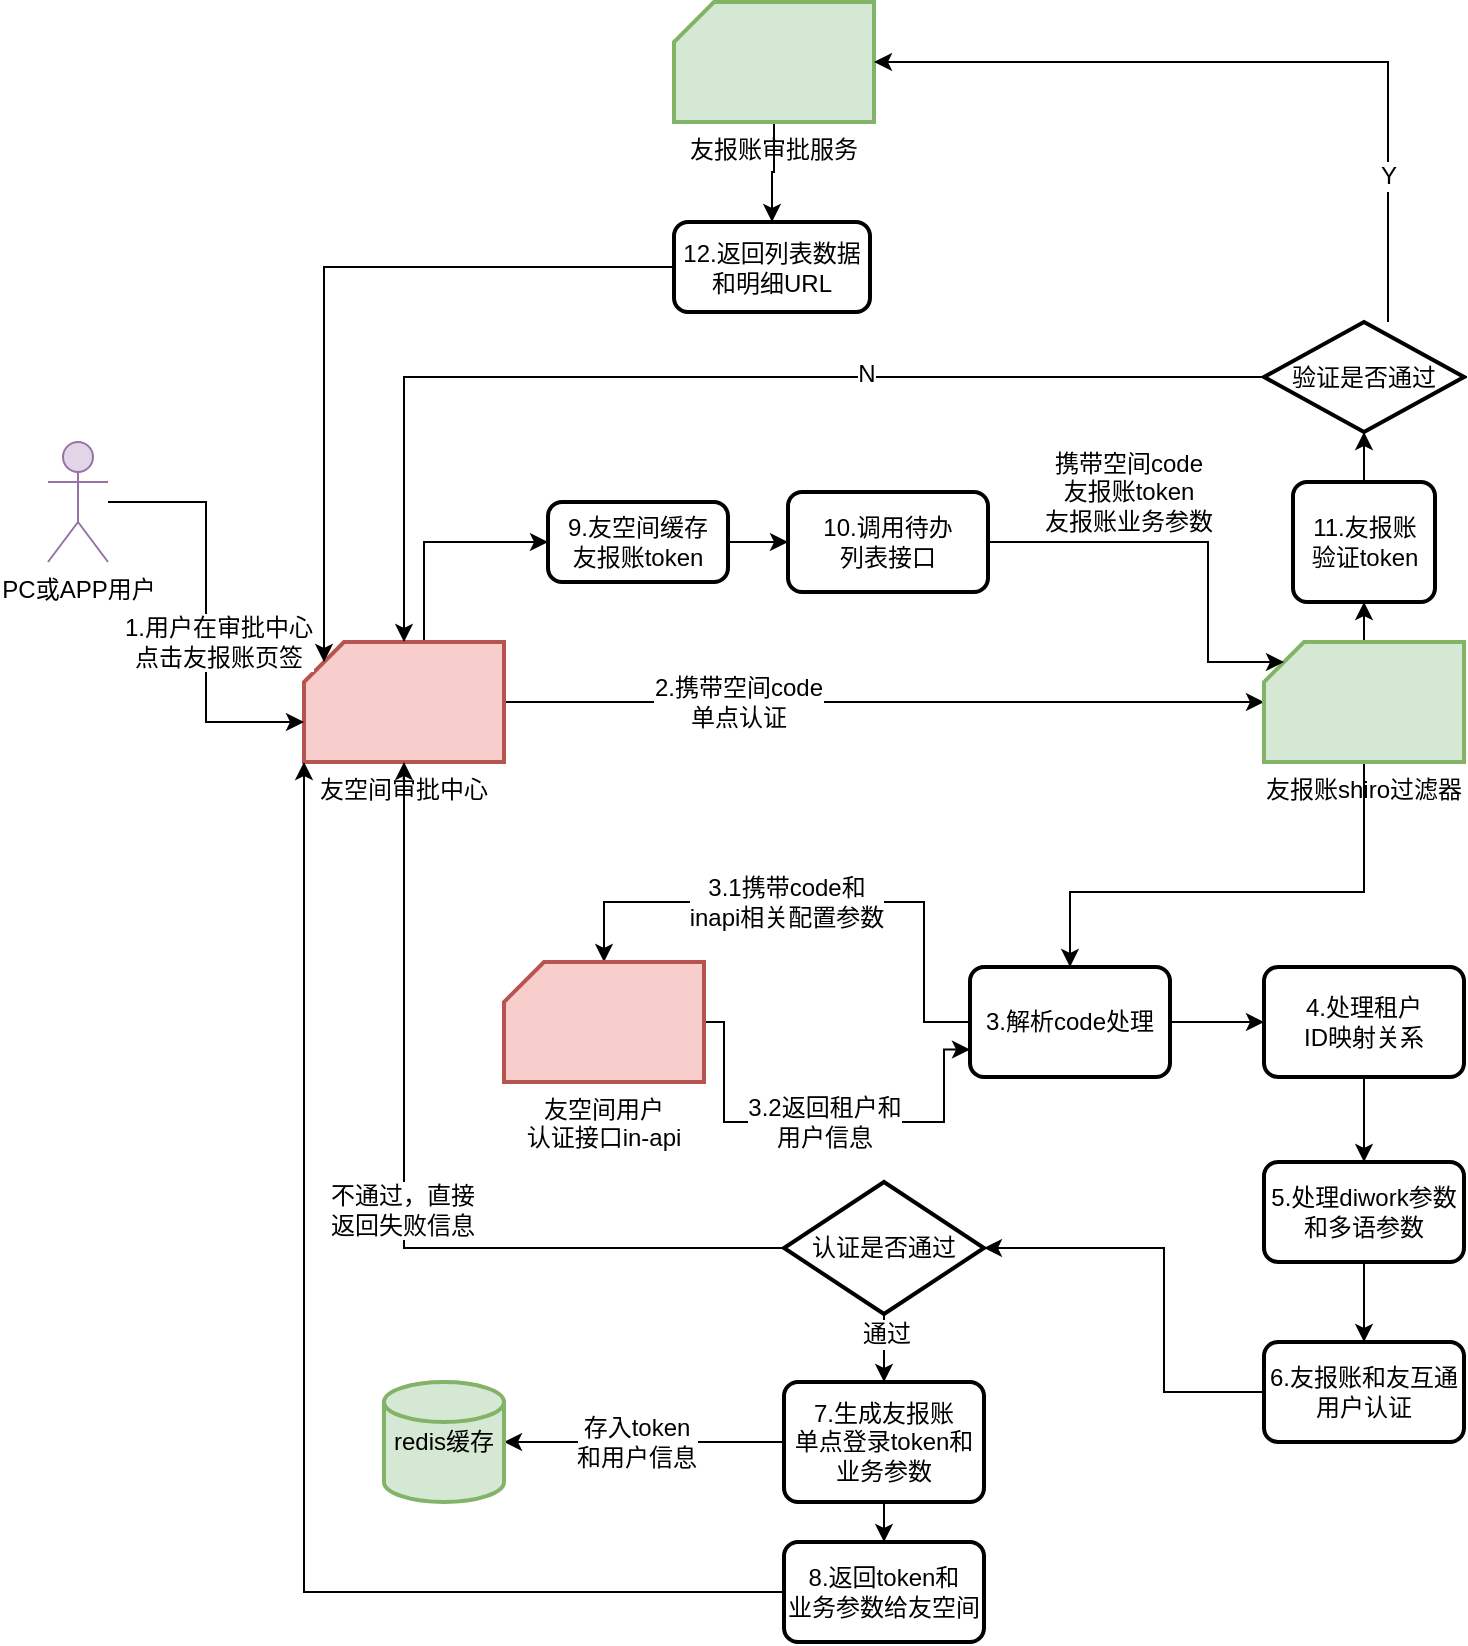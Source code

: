 <mxfile version="10.9.5" type="github"><diagram id="BJveGgi8liVFbk8krxyl" name="第 1 页"><mxGraphModel dx="899" dy="521" grid="1" gridSize="10" guides="1" tooltips="1" connect="1" arrows="1" fold="1" page="1" pageScale="1" pageWidth="827" pageHeight="1169" math="0" shadow="0"><root><mxCell id="0"/><mxCell id="1" parent="0"/><mxCell id="XAiSB0f5r0OcOl105Wh0-13" value="" style="edgeStyle=orthogonalEdgeStyle;rounded=0;orthogonalLoop=1;jettySize=auto;html=1;" parent="1" source="XAiSB0f5r0OcOl105Wh0-1" target="XAiSB0f5r0OcOl105Wh0-11" edge="1"><mxGeometry relative="1" as="geometry"><mxPoint x="467" y="475" as="targetPoint"/></mxGeometry></mxCell><mxCell id="XAiSB0f5r0OcOl105Wh0-14" value="2.携带空间code&lt;br&gt;单点认证" style="text;html=1;resizable=0;points=[];align=center;verticalAlign=middle;labelBackgroundColor=#ffffff;" parent="XAiSB0f5r0OcOl105Wh0-13" vertex="1" connectable="0"><mxGeometry x="-0.594" y="1" relative="1" as="geometry"><mxPoint x="39.5" y="1" as="offset"/></mxGeometry></mxCell><mxCell id="XAiSB0f5r0OcOl105Wh0-57" value="" style="edgeStyle=orthogonalEdgeStyle;rounded=0;orthogonalLoop=1;jettySize=auto;html=1;entryX=0;entryY=0.5;entryDx=0;entryDy=0;exitX=0;exitY=0;exitDx=60;exitDy=0;exitPerimeter=0;" parent="1" source="XAiSB0f5r0OcOl105Wh0-1" target="XAiSB0f5r0OcOl105Wh0-56" edge="1"><mxGeometry relative="1" as="geometry"><Array as="points"><mxPoint x="247" y="395"/></Array></mxGeometry></mxCell><mxCell id="XAiSB0f5r0OcOl105Wh0-1" value="友空间审批中心" style="verticalLabelPosition=bottom;verticalAlign=top;html=1;strokeWidth=2;shape=card;whiteSpace=wrap;size=20;arcSize=12;fillColor=#f8cecc;strokeColor=#b85450;" parent="1" vertex="1"><mxGeometry x="187" y="445" width="100" height="60" as="geometry"/></mxCell><mxCell id="XAiSB0f5r0OcOl105Wh0-74" value="" style="edgeStyle=orthogonalEdgeStyle;rounded=0;orthogonalLoop=1;jettySize=auto;html=1;" parent="1" source="XAiSB0f5r0OcOl105Wh0-2" target="XAiSB0f5r0OcOl105Wh0-72" edge="1"><mxGeometry relative="1" as="geometry"/></mxCell><mxCell id="XAiSB0f5r0OcOl105Wh0-2" value="友报账审批服务" style="verticalLabelPosition=bottom;verticalAlign=top;html=1;strokeWidth=2;shape=card;whiteSpace=wrap;size=20;arcSize=12;fillColor=#d5e8d4;strokeColor=#82b366;" parent="1" vertex="1"><mxGeometry x="372" y="125" width="100" height="60" as="geometry"/></mxCell><mxCell id="XAiSB0f5r0OcOl105Wh0-5" value="" style="edgeStyle=orthogonalEdgeStyle;rounded=0;orthogonalLoop=1;jettySize=auto;html=1;entryX=0;entryY=0;entryDx=0;entryDy=40;entryPerimeter=0;" parent="1" source="XAiSB0f5r0OcOl105Wh0-3" target="XAiSB0f5r0OcOl105Wh0-1" edge="1"><mxGeometry relative="1" as="geometry"><mxPoint x="112" y="495" as="targetPoint"/></mxGeometry></mxCell><mxCell id="XAiSB0f5r0OcOl105Wh0-6" value="1.用户在审批中心&lt;br&gt;点击友报账页签" style="text;html=1;resizable=0;points=[];align=center;verticalAlign=middle;labelBackgroundColor=#ffffff;" parent="XAiSB0f5r0OcOl105Wh0-5" vertex="1" connectable="0"><mxGeometry x="-0.009" y="2" relative="1" as="geometry"><mxPoint x="4" y="16" as="offset"/></mxGeometry></mxCell><mxCell id="XAiSB0f5r0OcOl105Wh0-3" value="PC或APP用户" style="shape=umlActor;verticalLabelPosition=bottom;labelBackgroundColor=#ffffff;verticalAlign=top;html=1;outlineConnect=0;fillColor=#e1d5e7;strokeColor=#9673a6;" parent="1" vertex="1"><mxGeometry x="59" y="345" width="30" height="60" as="geometry"/></mxCell><mxCell id="XAiSB0f5r0OcOl105Wh0-17" value="" style="edgeStyle=orthogonalEdgeStyle;rounded=0;orthogonalLoop=1;jettySize=auto;html=1;entryX=0.5;entryY=0;entryDx=0;entryDy=0;" parent="1" source="XAiSB0f5r0OcOl105Wh0-11" target="XAiSB0f5r0OcOl105Wh0-15" edge="1"><mxGeometry relative="1" as="geometry"><mxPoint x="570" y="595" as="targetPoint"/><Array as="points"><mxPoint x="717" y="570"/><mxPoint x="570" y="570"/></Array></mxGeometry></mxCell><mxCell id="XAiSB0f5r0OcOl105Wh0-64" value="" style="edgeStyle=orthogonalEdgeStyle;rounded=0;orthogonalLoop=1;jettySize=auto;html=1;" parent="1" source="XAiSB0f5r0OcOl105Wh0-11" target="XAiSB0f5r0OcOl105Wh0-63" edge="1"><mxGeometry relative="1" as="geometry"/></mxCell><mxCell id="XAiSB0f5r0OcOl105Wh0-11" value="友报账shiro过滤器" style="verticalLabelPosition=bottom;verticalAlign=top;html=1;strokeWidth=2;shape=card;whiteSpace=wrap;size=20;arcSize=12;fillColor=#d5e8d4;strokeColor=#82b366;" parent="1" vertex="1"><mxGeometry x="667" y="445" width="100" height="60" as="geometry"/></mxCell><mxCell id="XAiSB0f5r0OcOl105Wh0-20" value="" style="edgeStyle=orthogonalEdgeStyle;rounded=0;orthogonalLoop=1;jettySize=auto;html=1;" parent="1" source="XAiSB0f5r0OcOl105Wh0-15" target="XAiSB0f5r0OcOl105Wh0-18" edge="1"><mxGeometry relative="1" as="geometry"><mxPoint x="440" y="635" as="targetPoint"/><Array as="points"><mxPoint x="497" y="635"/><mxPoint x="497" y="575"/><mxPoint x="337" y="575"/></Array></mxGeometry></mxCell><mxCell id="XAiSB0f5r0OcOl105Wh0-21" value="3.1携带code和&lt;br&gt;inapi相关配置参数" style="text;html=1;resizable=0;points=[];align=center;verticalAlign=middle;labelBackgroundColor=#ffffff;" parent="XAiSB0f5r0OcOl105Wh0-20" vertex="1" connectable="0"><mxGeometry x="0.218" y="-2" relative="1" as="geometry"><mxPoint x="14.5" y="2" as="offset"/></mxGeometry></mxCell><mxCell id="XAiSB0f5r0OcOl105Wh0-33" value="" style="edgeStyle=orthogonalEdgeStyle;rounded=0;orthogonalLoop=1;jettySize=auto;html=1;" parent="1" source="XAiSB0f5r0OcOl105Wh0-15" target="XAiSB0f5r0OcOl105Wh0-32" edge="1"><mxGeometry relative="1" as="geometry"/></mxCell><mxCell id="XAiSB0f5r0OcOl105Wh0-15" value="3.解析code处理" style="rounded=1;whiteSpace=wrap;html=1;absoluteArcSize=1;arcSize=14;strokeWidth=2;" parent="1" vertex="1"><mxGeometry x="520" y="607.5" width="100" height="55" as="geometry"/></mxCell><mxCell id="XAiSB0f5r0OcOl105Wh0-23" value="" style="edgeStyle=orthogonalEdgeStyle;rounded=0;orthogonalLoop=1;jettySize=auto;html=1;entryX=0;entryY=0.75;entryDx=0;entryDy=0;" parent="1" source="XAiSB0f5r0OcOl105Wh0-18" target="XAiSB0f5r0OcOl105Wh0-15" edge="1"><mxGeometry relative="1" as="geometry"><mxPoint x="577" y="685" as="targetPoint"/><Array as="points"><mxPoint x="397" y="635"/><mxPoint x="397" y="685"/><mxPoint x="507" y="685"/><mxPoint x="507" y="649"/></Array></mxGeometry></mxCell><mxCell id="XAiSB0f5r0OcOl105Wh0-24" value="3.2返回租户和&lt;br&gt;用户信息" style="text;html=1;resizable=0;points=[];align=center;verticalAlign=middle;labelBackgroundColor=#ffffff;" parent="XAiSB0f5r0OcOl105Wh0-23" vertex="1" connectable="0"><mxGeometry x="-0.662" y="43" relative="1" as="geometry"><mxPoint x="7" y="23" as="offset"/></mxGeometry></mxCell><mxCell id="XAiSB0f5r0OcOl105Wh0-18" value="友空间用户&lt;br&gt;认证接口in-api" style="verticalLabelPosition=bottom;verticalAlign=top;html=1;strokeWidth=2;shape=card;whiteSpace=wrap;size=20;arcSize=12;fillColor=#f8cecc;strokeColor=#b85450;" parent="1" vertex="1"><mxGeometry x="287" y="605" width="100" height="60" as="geometry"/></mxCell><mxCell id="XAiSB0f5r0OcOl105Wh0-37" value="" style="edgeStyle=orthogonalEdgeStyle;rounded=0;orthogonalLoop=1;jettySize=auto;html=1;" parent="1" source="XAiSB0f5r0OcOl105Wh0-26" target="XAiSB0f5r0OcOl105Wh0-36" edge="1"><mxGeometry relative="1" as="geometry"/></mxCell><mxCell id="XAiSB0f5r0OcOl105Wh0-26" value="5.处理diwork参数&lt;br&gt;和多语参数" style="rounded=1;whiteSpace=wrap;html=1;absoluteArcSize=1;arcSize=14;strokeWidth=2;" parent="1" vertex="1"><mxGeometry x="667" y="705" width="100" height="50" as="geometry"/></mxCell><mxCell id="XAiSB0f5r0OcOl105Wh0-35" value="" style="edgeStyle=orthogonalEdgeStyle;rounded=0;orthogonalLoop=1;jettySize=auto;html=1;entryX=0.5;entryY=0;entryDx=0;entryDy=0;" parent="1" source="XAiSB0f5r0OcOl105Wh0-32" target="XAiSB0f5r0OcOl105Wh0-26" edge="1"><mxGeometry relative="1" as="geometry"><mxPoint x="570" y="865" as="targetPoint"/></mxGeometry></mxCell><mxCell id="XAiSB0f5r0OcOl105Wh0-32" value="4.处理租户&lt;br&gt;ID映射关系" style="rounded=1;whiteSpace=wrap;html=1;absoluteArcSize=1;arcSize=14;strokeWidth=2;" parent="1" vertex="1"><mxGeometry x="667" y="607.5" width="100" height="55" as="geometry"/></mxCell><mxCell id="XAiSB0f5r0OcOl105Wh0-39" value="" style="edgeStyle=orthogonalEdgeStyle;rounded=0;orthogonalLoop=1;jettySize=auto;html=1;entryX=1;entryY=0.5;entryDx=0;entryDy=0;entryPerimeter=0;" parent="1" source="XAiSB0f5r0OcOl105Wh0-36" target="XAiSB0f5r0OcOl105Wh0-38" edge="1"><mxGeometry relative="1" as="geometry"><Array as="points"><mxPoint x="617" y="820"/><mxPoint x="617" y="748"/></Array></mxGeometry></mxCell><mxCell id="XAiSB0f5r0OcOl105Wh0-36" value="6.友报账和友互通&lt;br&gt;用户认证" style="rounded=1;whiteSpace=wrap;html=1;absoluteArcSize=1;arcSize=14;strokeWidth=2;" parent="1" vertex="1"><mxGeometry x="667" y="795" width="100" height="50" as="geometry"/></mxCell><mxCell id="XAiSB0f5r0OcOl105Wh0-41" value="" style="edgeStyle=orthogonalEdgeStyle;rounded=0;orthogonalLoop=1;jettySize=auto;html=1;" parent="1" source="XAiSB0f5r0OcOl105Wh0-38" target="XAiSB0f5r0OcOl105Wh0-1" edge="1"><mxGeometry relative="1" as="geometry"><mxPoint x="267" y="920" as="targetPoint"/></mxGeometry></mxCell><mxCell id="XAiSB0f5r0OcOl105Wh0-42" value="不通过，直接&lt;br&gt;返回失败信息" style="text;html=1;resizable=0;points=[];align=center;verticalAlign=middle;labelBackgroundColor=#ffffff;" parent="XAiSB0f5r0OcOl105Wh0-41" vertex="1" connectable="0"><mxGeometry x="-0.032" y="1" relative="1" as="geometry"><mxPoint as="offset"/></mxGeometry></mxCell><mxCell id="XAiSB0f5r0OcOl105Wh0-45" value="" style="edgeStyle=orthogonalEdgeStyle;rounded=0;orthogonalLoop=1;jettySize=auto;html=1;entryX=0.5;entryY=0;entryDx=0;entryDy=0;" parent="1" source="XAiSB0f5r0OcOl105Wh0-38" target="XAiSB0f5r0OcOl105Wh0-43" edge="1"><mxGeometry relative="1" as="geometry"/></mxCell><mxCell id="XAiSB0f5r0OcOl105Wh0-46" value="通过" style="text;html=1;resizable=0;points=[];align=center;verticalAlign=middle;labelBackgroundColor=#ffffff;" parent="XAiSB0f5r0OcOl105Wh0-45" vertex="1" connectable="0"><mxGeometry x="-0.575" y="1" relative="1" as="geometry"><mxPoint as="offset"/></mxGeometry></mxCell><mxCell id="XAiSB0f5r0OcOl105Wh0-38" value="认证是否通过" style="strokeWidth=2;html=1;shape=mxgraph.flowchart.decision;whiteSpace=wrap;" parent="1" vertex="1"><mxGeometry x="427" y="715" width="100" height="66" as="geometry"/></mxCell><mxCell id="XAiSB0f5r0OcOl105Wh0-49" value="" style="edgeStyle=orthogonalEdgeStyle;rounded=0;orthogonalLoop=1;jettySize=auto;html=1;" parent="1" source="XAiSB0f5r0OcOl105Wh0-43" target="XAiSB0f5r0OcOl105Wh0-47" edge="1"><mxGeometry relative="1" as="geometry"><mxPoint x="527" y="1040" as="targetPoint"/></mxGeometry></mxCell><mxCell id="XAiSB0f5r0OcOl105Wh0-50" value="存入token&lt;br&gt;和用户信息" style="text;html=1;resizable=0;points=[];align=center;verticalAlign=middle;labelBackgroundColor=#ffffff;" parent="XAiSB0f5r0OcOl105Wh0-49" vertex="1" connectable="0"><mxGeometry x="-0.4" y="-1" relative="1" as="geometry"><mxPoint x="-32" y="1" as="offset"/></mxGeometry></mxCell><mxCell id="XAiSB0f5r0OcOl105Wh0-52" value="" style="edgeStyle=orthogonalEdgeStyle;rounded=0;orthogonalLoop=1;jettySize=auto;html=1;entryX=0;entryY=1;entryDx=0;entryDy=0;entryPerimeter=0;exitX=0;exitY=0.5;exitDx=0;exitDy=0;" parent="1" source="XAiSB0f5r0OcOl105Wh0-54" target="XAiSB0f5r0OcOl105Wh0-1" edge="1"><mxGeometry relative="1" as="geometry"><mxPoint x="267" y="1040" as="targetPoint"/></mxGeometry></mxCell><mxCell id="XAiSB0f5r0OcOl105Wh0-55" value="" style="edgeStyle=orthogonalEdgeStyle;rounded=0;orthogonalLoop=1;jettySize=auto;html=1;" parent="1" source="XAiSB0f5r0OcOl105Wh0-43" target="XAiSB0f5r0OcOl105Wh0-54" edge="1"><mxGeometry relative="1" as="geometry"/></mxCell><mxCell id="XAiSB0f5r0OcOl105Wh0-43" value="7.生成友报账&lt;br&gt;单点登录token和业务参数" style="rounded=1;whiteSpace=wrap;html=1;absoluteArcSize=1;arcSize=14;strokeWidth=2;" parent="1" vertex="1"><mxGeometry x="427" y="815" width="100" height="60" as="geometry"/></mxCell><mxCell id="XAiSB0f5r0OcOl105Wh0-47" value="redis缓存" style="strokeWidth=2;html=1;shape=mxgraph.flowchart.database;whiteSpace=wrap;fillColor=#d5e8d4;strokeColor=#82b366;" parent="1" vertex="1"><mxGeometry x="227" y="815" width="60" height="60" as="geometry"/></mxCell><mxCell id="XAiSB0f5r0OcOl105Wh0-54" value="&lt;span style=&quot;background-color: rgb(255 , 255 , 255)&quot;&gt;8.返回token和&lt;/span&gt;&lt;br&gt;&lt;span style=&quot;background-color: rgb(255 , 255 , 255)&quot;&gt;业务参数给友空间&lt;/span&gt;" style="rounded=1;whiteSpace=wrap;html=1;absoluteArcSize=1;arcSize=14;strokeWidth=2;" parent="1" vertex="1"><mxGeometry x="427" y="895" width="100" height="50" as="geometry"/></mxCell><mxCell id="XAiSB0f5r0OcOl105Wh0-59" value="" style="edgeStyle=orthogonalEdgeStyle;rounded=0;orthogonalLoop=1;jettySize=auto;html=1;" parent="1" source="XAiSB0f5r0OcOl105Wh0-56" target="XAiSB0f5r0OcOl105Wh0-58" edge="1"><mxGeometry relative="1" as="geometry"/></mxCell><mxCell id="XAiSB0f5r0OcOl105Wh0-56" value="9.友空间缓存&lt;br&gt;友报账token" style="rounded=1;whiteSpace=wrap;html=1;absoluteArcSize=1;arcSize=14;strokeWidth=2;" parent="1" vertex="1"><mxGeometry x="309" y="375" width="90" height="40" as="geometry"/></mxCell><mxCell id="XAiSB0f5r0OcOl105Wh0-61" value="" style="edgeStyle=orthogonalEdgeStyle;rounded=0;orthogonalLoop=1;jettySize=auto;html=1;entryX=0;entryY=0;entryDx=10;entryDy=10;entryPerimeter=0;exitX=1;exitY=0.5;exitDx=0;exitDy=0;" parent="1" source="XAiSB0f5r0OcOl105Wh0-58" target="XAiSB0f5r0OcOl105Wh0-11" edge="1"><mxGeometry relative="1" as="geometry"><mxPoint x="367" y="285" as="targetPoint"/><Array as="points"><mxPoint x="639" y="395"/><mxPoint x="639" y="455"/></Array></mxGeometry></mxCell><mxCell id="XAiSB0f5r0OcOl105Wh0-62" value="携带空间code&lt;br&gt;友报账token&lt;br&gt;友报账业务参数" style="text;html=1;resizable=0;points=[];align=center;verticalAlign=middle;labelBackgroundColor=#ffffff;" parent="XAiSB0f5r0OcOl105Wh0-61" vertex="1" connectable="0"><mxGeometry x="-0.626" relative="1" as="geometry"><mxPoint x="31" y="-25" as="offset"/></mxGeometry></mxCell><mxCell id="XAiSB0f5r0OcOl105Wh0-58" value="10.调用待办&lt;br&gt;列表接口" style="rounded=1;whiteSpace=wrap;html=1;absoluteArcSize=1;arcSize=14;strokeWidth=2;" parent="1" vertex="1"><mxGeometry x="429" y="370" width="100" height="50" as="geometry"/></mxCell><mxCell id="XAiSB0f5r0OcOl105Wh0-66" value="" style="edgeStyle=orthogonalEdgeStyle;rounded=0;orthogonalLoop=1;jettySize=auto;html=1;" parent="1" source="XAiSB0f5r0OcOl105Wh0-63" target="XAiSB0f5r0OcOl105Wh0-65" edge="1"><mxGeometry relative="1" as="geometry"/></mxCell><mxCell id="XAiSB0f5r0OcOl105Wh0-63" value="11.友报账&lt;br&gt;验证token" style="rounded=1;whiteSpace=wrap;html=1;absoluteArcSize=1;arcSize=14;strokeWidth=2;" parent="1" vertex="1"><mxGeometry x="681.5" y="365" width="71" height="60" as="geometry"/></mxCell><mxCell id="XAiSB0f5r0OcOl105Wh0-68" value="" style="edgeStyle=orthogonalEdgeStyle;rounded=0;orthogonalLoop=1;jettySize=auto;html=1;entryX=0.5;entryY=0;entryDx=0;entryDy=0;entryPerimeter=0;" parent="1" source="XAiSB0f5r0OcOl105Wh0-65" target="XAiSB0f5r0OcOl105Wh0-1" edge="1"><mxGeometry relative="1" as="geometry"><mxPoint x="287" y="395" as="targetPoint"/><Array as="points"><mxPoint x="237" y="313"/></Array></mxGeometry></mxCell><mxCell id="XAiSB0f5r0OcOl105Wh0-69" value="N" style="text;html=1;resizable=0;points=[];align=center;verticalAlign=middle;labelBackgroundColor=#ffffff;" parent="XAiSB0f5r0OcOl105Wh0-68" vertex="1" connectable="0"><mxGeometry x="-0.29" y="-2" relative="1" as="geometry"><mxPoint as="offset"/></mxGeometry></mxCell><mxCell id="XAiSB0f5r0OcOl105Wh0-71" value="" style="edgeStyle=orthogonalEdgeStyle;rounded=0;orthogonalLoop=1;jettySize=auto;html=1;entryX=1;entryY=0.5;entryDx=0;entryDy=0;entryPerimeter=0;" parent="1" source="XAiSB0f5r0OcOl105Wh0-65" target="XAiSB0f5r0OcOl105Wh0-2" edge="1"><mxGeometry relative="1" as="geometry"><mxPoint x="700" y="252.5" as="targetPoint"/><Array as="points"><mxPoint x="729" y="155"/></Array></mxGeometry></mxCell><mxCell id="XAiSB0f5r0OcOl105Wh0-73" value="Y" style="text;html=1;resizable=0;points=[];align=center;verticalAlign=middle;labelBackgroundColor=#ffffff;" parent="XAiSB0f5r0OcOl105Wh0-71" vertex="1" connectable="0"><mxGeometry x="-0.621" relative="1" as="geometry"><mxPoint as="offset"/></mxGeometry></mxCell><mxCell id="XAiSB0f5r0OcOl105Wh0-65" value="验证是否通过" style="strokeWidth=2;html=1;shape=mxgraph.flowchart.decision;whiteSpace=wrap;" parent="1" vertex="1"><mxGeometry x="667" y="285" width="100" height="55" as="geometry"/></mxCell><mxCell id="XAiSB0f5r0OcOl105Wh0-76" value="" style="edgeStyle=orthogonalEdgeStyle;rounded=0;orthogonalLoop=1;jettySize=auto;html=1;entryX=0;entryY=0;entryDx=10;entryDy=10;entryPerimeter=0;" parent="1" source="XAiSB0f5r0OcOl105Wh0-72" target="XAiSB0f5r0OcOl105Wh0-1" edge="1"><mxGeometry relative="1" as="geometry"><mxPoint x="291" y="127.5" as="targetPoint"/></mxGeometry></mxCell><mxCell id="XAiSB0f5r0OcOl105Wh0-72" value="12.返回列表数据&lt;br&gt;和明细URL" style="rounded=1;whiteSpace=wrap;html=1;absoluteArcSize=1;arcSize=14;strokeWidth=2;" parent="1" vertex="1"><mxGeometry x="372" y="235" width="98" height="45" as="geometry"/></mxCell></root></mxGraphModel></diagram></mxfile>